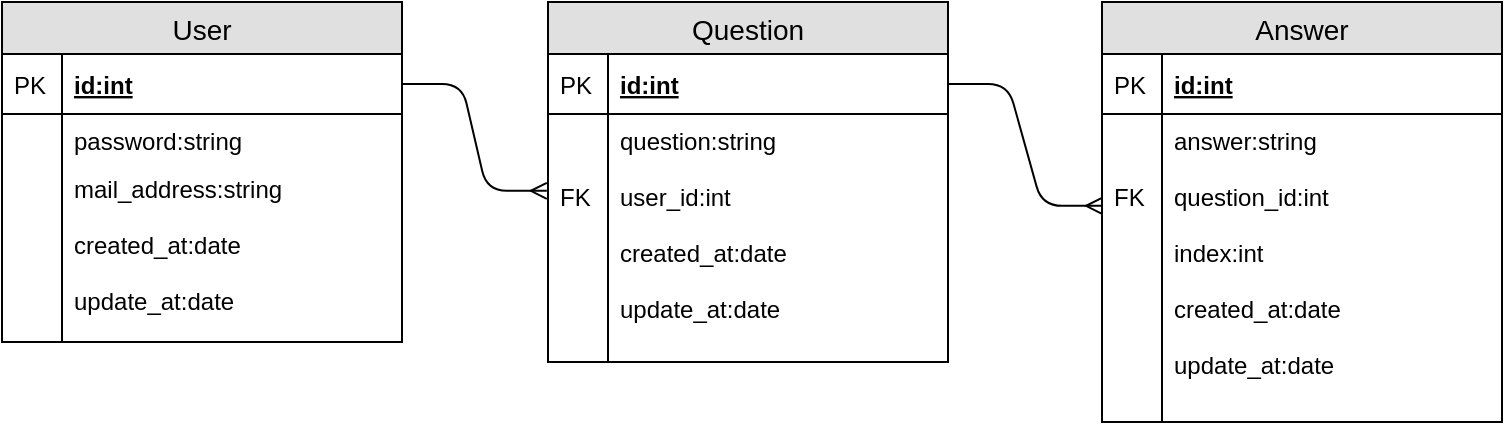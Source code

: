 <mxfile version="12.7.0" type="device"><diagram id="UaYsYqRao_9VAygShb9v" name="Page-1"><mxGraphModel dx="1038" dy="499" grid="1" gridSize="10" guides="1" tooltips="1" connect="1" arrows="1" fold="1" page="1" pageScale="1" pageWidth="827" pageHeight="1169" math="0" shadow="0"><root><mxCell id="0"/><mxCell id="1" parent="0"/><mxCell id="jXICo9E35Wc6kdEFIyXI-1" value="User" style="swimlane;fontStyle=0;childLayout=stackLayout;horizontal=1;startSize=26;fillColor=#e0e0e0;horizontalStack=0;resizeParent=1;resizeParentMax=0;resizeLast=0;collapsible=1;marginBottom=0;swimlaneFillColor=#ffffff;align=center;fontSize=14;" vertex="1" parent="1"><mxGeometry x="40" y="155" width="200" height="170" as="geometry"><mxRectangle x="360" y="44" width="60" height="26" as="alternateBounds"/></mxGeometry></mxCell><mxCell id="jXICo9E35Wc6kdEFIyXI-2" value="id:int" style="shape=partialRectangle;top=0;left=0;right=0;bottom=1;align=left;verticalAlign=middle;fillColor=none;spacingLeft=34;spacingRight=4;overflow=hidden;rotatable=0;points=[[0,0.5],[1,0.5]];portConstraint=eastwest;dropTarget=0;fontStyle=5;fontSize=12;" vertex="1" parent="jXICo9E35Wc6kdEFIyXI-1"><mxGeometry y="26" width="200" height="30" as="geometry"/></mxCell><mxCell id="jXICo9E35Wc6kdEFIyXI-3" value="PK" style="shape=partialRectangle;top=0;left=0;bottom=0;fillColor=none;align=left;verticalAlign=middle;spacingLeft=4;spacingRight=4;overflow=hidden;rotatable=0;points=[];portConstraint=eastwest;part=1;fontSize=12;" vertex="1" connectable="0" parent="jXICo9E35Wc6kdEFIyXI-2"><mxGeometry width="30" height="30" as="geometry"/></mxCell><mxCell id="jXICo9E35Wc6kdEFIyXI-6" value="password:string" style="shape=partialRectangle;top=0;left=0;right=0;bottom=0;align=left;verticalAlign=top;fillColor=none;spacingLeft=34;spacingRight=4;overflow=hidden;rotatable=0;points=[[0,0.5],[1,0.5]];portConstraint=eastwest;dropTarget=0;fontSize=12;" vertex="1" parent="jXICo9E35Wc6kdEFIyXI-1"><mxGeometry y="56" width="200" height="24" as="geometry"/></mxCell><mxCell id="jXICo9E35Wc6kdEFIyXI-7" value="" style="shape=partialRectangle;top=0;left=0;bottom=0;fillColor=none;align=left;verticalAlign=top;spacingLeft=4;spacingRight=4;overflow=hidden;rotatable=0;points=[];portConstraint=eastwest;part=1;fontSize=12;" vertex="1" connectable="0" parent="jXICo9E35Wc6kdEFIyXI-6"><mxGeometry width="30" height="24" as="geometry"/></mxCell><mxCell id="jXICo9E35Wc6kdEFIyXI-8" value="mail_address:string&#10;&#10;created_at:date&#10;&#10;update_at:date" style="shape=partialRectangle;top=0;left=0;right=0;bottom=0;align=left;verticalAlign=top;fillColor=none;spacingLeft=34;spacingRight=4;overflow=hidden;rotatable=0;points=[[0,0.5],[1,0.5]];portConstraint=eastwest;dropTarget=0;fontSize=12;" vertex="1" parent="jXICo9E35Wc6kdEFIyXI-1"><mxGeometry y="80" width="200" height="90" as="geometry"/></mxCell><mxCell id="jXICo9E35Wc6kdEFIyXI-9" value="" style="shape=partialRectangle;top=0;left=0;bottom=0;fillColor=none;align=left;verticalAlign=top;spacingLeft=4;spacingRight=4;overflow=hidden;rotatable=0;points=[];portConstraint=eastwest;part=1;fontSize=12;" vertex="1" connectable="0" parent="jXICo9E35Wc6kdEFIyXI-8"><mxGeometry width="30" height="90" as="geometry"/></mxCell><mxCell id="jXICo9E35Wc6kdEFIyXI-23" value="Answer" style="swimlane;fontStyle=0;childLayout=stackLayout;horizontal=1;startSize=26;fillColor=#e0e0e0;horizontalStack=0;resizeParent=1;resizeParentMax=0;resizeLast=0;collapsible=1;marginBottom=0;swimlaneFillColor=#ffffff;align=center;fontSize=14;" vertex="1" parent="1"><mxGeometry x="590" y="155" width="200" height="210" as="geometry"/></mxCell><mxCell id="jXICo9E35Wc6kdEFIyXI-24" value="id:int" style="shape=partialRectangle;top=0;left=0;right=0;bottom=1;align=left;verticalAlign=middle;fillColor=none;spacingLeft=34;spacingRight=4;overflow=hidden;rotatable=0;points=[[0,0.5],[1,0.5]];portConstraint=eastwest;dropTarget=0;fontStyle=5;fontSize=12;" vertex="1" parent="jXICo9E35Wc6kdEFIyXI-23"><mxGeometry y="26" width="200" height="30" as="geometry"/></mxCell><mxCell id="jXICo9E35Wc6kdEFIyXI-25" value="PK" style="shape=partialRectangle;top=0;left=0;bottom=0;fillColor=none;align=left;verticalAlign=middle;spacingLeft=4;spacingRight=4;overflow=hidden;rotatable=0;points=[];portConstraint=eastwest;part=1;fontSize=12;" vertex="1" connectable="0" parent="jXICo9E35Wc6kdEFIyXI-24"><mxGeometry width="30" height="30" as="geometry"/></mxCell><mxCell id="jXICo9E35Wc6kdEFIyXI-26" value="answer:string&#10;&#10;question_id:int&#10;&#10;index:int&#10;&#10;created_at:date&#10;&#10;update_at:date&#10;&#10;" style="shape=partialRectangle;top=0;left=0;right=0;bottom=0;align=left;verticalAlign=top;fillColor=none;spacingLeft=34;spacingRight=4;overflow=hidden;rotatable=0;points=[[0,0.5],[1,0.5]];portConstraint=eastwest;dropTarget=0;fontSize=12;" vertex="1" parent="jXICo9E35Wc6kdEFIyXI-23"><mxGeometry y="56" width="200" height="144" as="geometry"/></mxCell><mxCell id="jXICo9E35Wc6kdEFIyXI-27" value="&#10;&#10;FK" style="shape=partialRectangle;top=0;left=0;bottom=0;fillColor=none;align=left;verticalAlign=top;spacingLeft=4;spacingRight=4;overflow=hidden;rotatable=0;points=[];portConstraint=eastwest;part=1;fontSize=12;" vertex="1" connectable="0" parent="jXICo9E35Wc6kdEFIyXI-26"><mxGeometry width="30" height="144" as="geometry"/></mxCell><mxCell id="jXICo9E35Wc6kdEFIyXI-32" value="" style="shape=partialRectangle;top=0;left=0;right=0;bottom=0;align=left;verticalAlign=top;fillColor=none;spacingLeft=34;spacingRight=4;overflow=hidden;rotatable=0;points=[[0,0.5],[1,0.5]];portConstraint=eastwest;dropTarget=0;fontSize=12;" vertex="1" parent="jXICo9E35Wc6kdEFIyXI-23"><mxGeometry y="200" width="200" height="10" as="geometry"/></mxCell><mxCell id="jXICo9E35Wc6kdEFIyXI-33" value="" style="shape=partialRectangle;top=0;left=0;bottom=0;fillColor=none;align=left;verticalAlign=top;spacingLeft=4;spacingRight=4;overflow=hidden;rotatable=0;points=[];portConstraint=eastwest;part=1;fontSize=12;" vertex="1" connectable="0" parent="jXICo9E35Wc6kdEFIyXI-32"><mxGeometry width="30" height="10" as="geometry"/></mxCell><mxCell id="jXICo9E35Wc6kdEFIyXI-53" value="Question" style="swimlane;fontStyle=0;childLayout=stackLayout;horizontal=1;startSize=26;fillColor=#e0e0e0;horizontalStack=0;resizeParent=1;resizeParentMax=0;resizeLast=0;collapsible=1;marginBottom=0;swimlaneFillColor=#ffffff;align=center;fontSize=14;" vertex="1" parent="1"><mxGeometry x="313" y="155" width="200" height="180" as="geometry"/></mxCell><mxCell id="jXICo9E35Wc6kdEFIyXI-54" value="id:int" style="shape=partialRectangle;top=0;left=0;right=0;bottom=1;align=left;verticalAlign=middle;fillColor=none;spacingLeft=34;spacingRight=4;overflow=hidden;rotatable=0;points=[[0,0.5],[1,0.5]];portConstraint=eastwest;dropTarget=0;fontStyle=5;fontSize=12;" vertex="1" parent="jXICo9E35Wc6kdEFIyXI-53"><mxGeometry y="26" width="200" height="30" as="geometry"/></mxCell><mxCell id="jXICo9E35Wc6kdEFIyXI-55" value="PK" style="shape=partialRectangle;top=0;left=0;bottom=0;fillColor=none;align=left;verticalAlign=middle;spacingLeft=4;spacingRight=4;overflow=hidden;rotatable=0;points=[];portConstraint=eastwest;part=1;fontSize=12;" vertex="1" connectable="0" parent="jXICo9E35Wc6kdEFIyXI-54"><mxGeometry width="30" height="30" as="geometry"/></mxCell><mxCell id="jXICo9E35Wc6kdEFIyXI-56" value="question:string&#10;&#10;user_id:int&#10;&#10;created_at:date&#10;&#10;update_at:date&#10;&#10;" style="shape=partialRectangle;top=0;left=0;right=0;bottom=0;align=left;verticalAlign=top;fillColor=none;spacingLeft=34;spacingRight=4;overflow=hidden;rotatable=0;points=[[0,0.5],[1,0.5]];portConstraint=eastwest;dropTarget=0;fontSize=12;" vertex="1" parent="jXICo9E35Wc6kdEFIyXI-53"><mxGeometry y="56" width="200" height="114" as="geometry"/></mxCell><mxCell id="jXICo9E35Wc6kdEFIyXI-57" value="&#10;&#10;FK" style="shape=partialRectangle;top=0;left=0;bottom=0;fillColor=none;align=left;verticalAlign=top;spacingLeft=4;spacingRight=4;overflow=hidden;rotatable=0;points=[];portConstraint=eastwest;part=1;fontSize=12;" vertex="1" connectable="0" parent="jXICo9E35Wc6kdEFIyXI-56"><mxGeometry width="30" height="114" as="geometry"/></mxCell><mxCell id="jXICo9E35Wc6kdEFIyXI-58" value="" style="shape=partialRectangle;top=0;left=0;right=0;bottom=0;align=left;verticalAlign=top;fillColor=none;spacingLeft=34;spacingRight=4;overflow=hidden;rotatable=0;points=[[0,0.5],[1,0.5]];portConstraint=eastwest;dropTarget=0;fontSize=12;" vertex="1" parent="jXICo9E35Wc6kdEFIyXI-53"><mxGeometry y="170" width="200" height="10" as="geometry"/></mxCell><mxCell id="jXICo9E35Wc6kdEFIyXI-59" value="" style="shape=partialRectangle;top=0;left=0;bottom=0;fillColor=none;align=left;verticalAlign=top;spacingLeft=4;spacingRight=4;overflow=hidden;rotatable=0;points=[];portConstraint=eastwest;part=1;fontSize=12;" vertex="1" connectable="0" parent="jXICo9E35Wc6kdEFIyXI-58"><mxGeometry width="30" height="10" as="geometry"/></mxCell><mxCell id="jXICo9E35Wc6kdEFIyXI-78" value="" style="edgeStyle=entityRelationEdgeStyle;fontSize=12;html=1;endArrow=ERmany;entryX=-0.003;entryY=0.337;entryDx=0;entryDy=0;entryPerimeter=0;" edge="1" parent="1" source="jXICo9E35Wc6kdEFIyXI-2" target="jXICo9E35Wc6kdEFIyXI-56"><mxGeometry width="100" height="100" relative="1" as="geometry"><mxPoint x="233" y="89" as="sourcePoint"/><mxPoint x="310" y="141" as="targetPoint"/></mxGeometry></mxCell><mxCell id="jXICo9E35Wc6kdEFIyXI-79" value="" style="edgeStyle=entityRelationEdgeStyle;fontSize=12;html=1;endArrow=ERmany;entryX=0;entryY=0.319;entryDx=0;entryDy=0;entryPerimeter=0;exitX=1;exitY=0.5;exitDx=0;exitDy=0;" edge="1" parent="1" source="jXICo9E35Wc6kdEFIyXI-54" target="jXICo9E35Wc6kdEFIyXI-26"><mxGeometry width="100" height="100" relative="1" as="geometry"><mxPoint x="513" y="90" as="sourcePoint"/><mxPoint x="593" y="146" as="targetPoint"/></mxGeometry></mxCell></root></mxGraphModel></diagram></mxfile>